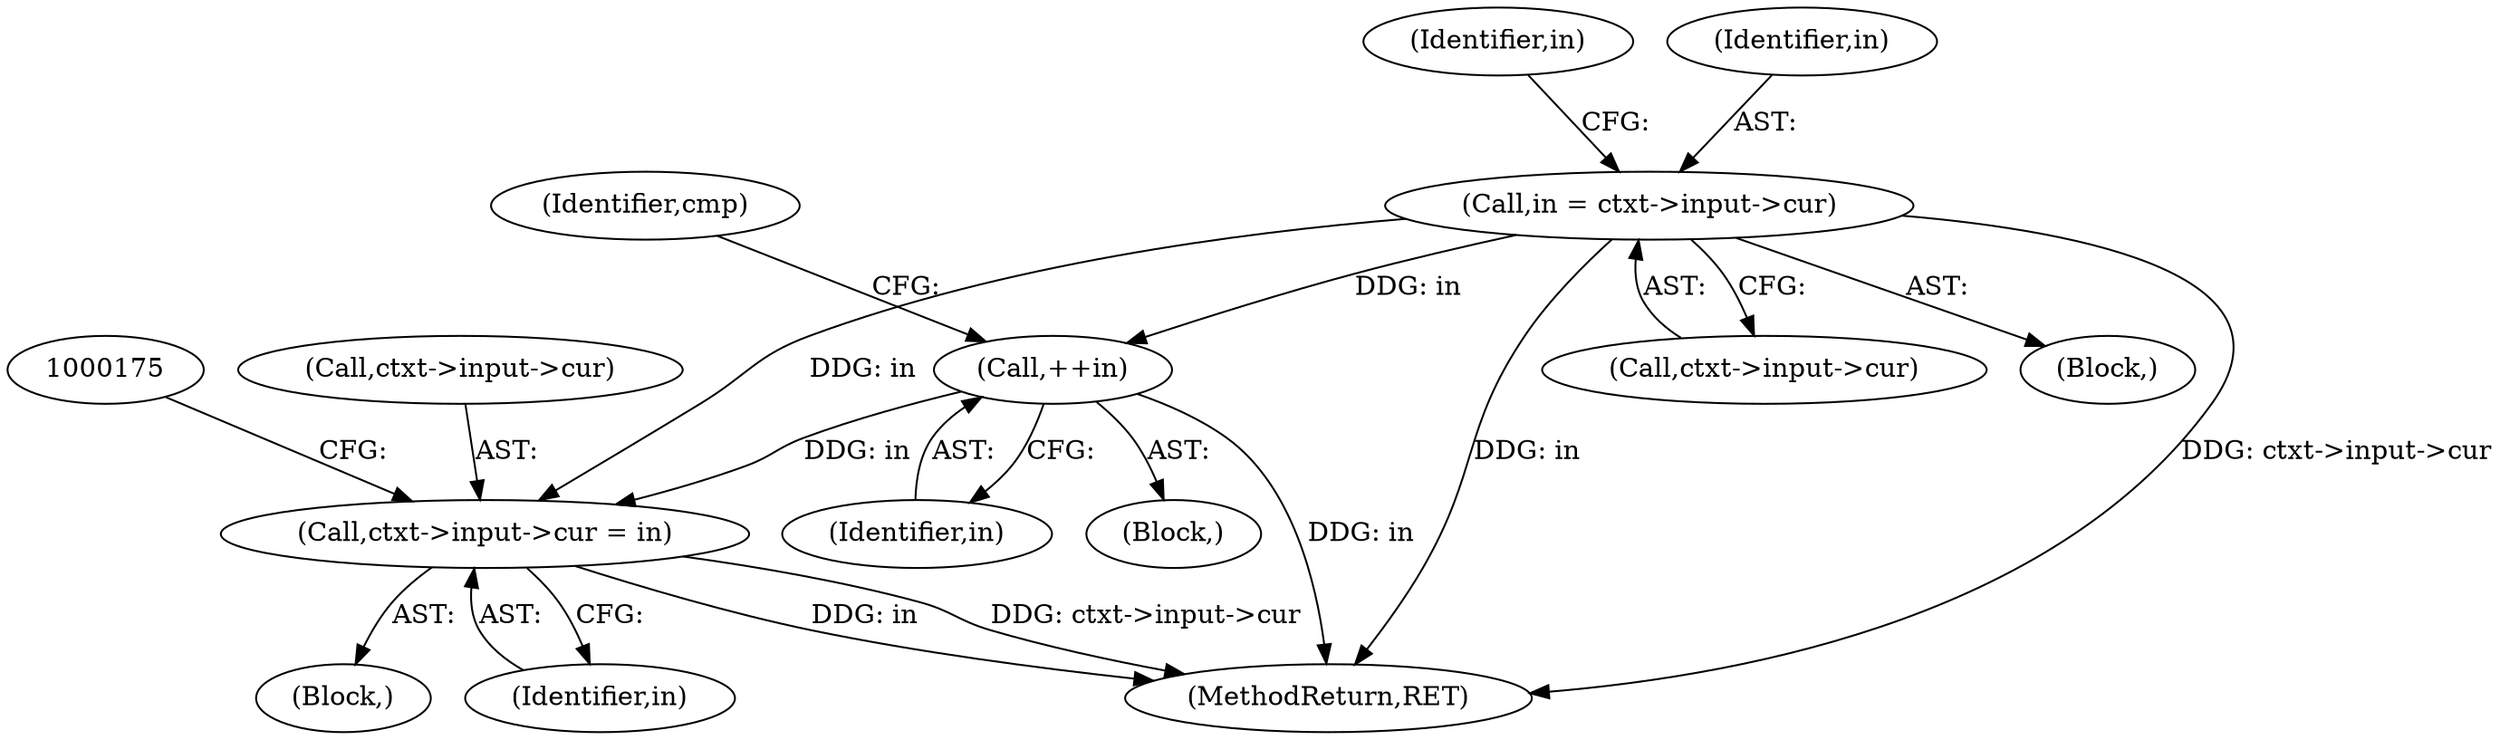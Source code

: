 digraph "0_Chrome_d0947db40187f4708c58e64cbd6013faf9eddeed_26@pointer" {
"1000141" [label="(Call,++in)"];
"1000122" [label="(Call,in = ctxt->input->cur)"];
"1000166" [label="(Call,ctxt->input->cur = in)"];
"1000166" [label="(Call,ctxt->input->cur = in)"];
"1000122" [label="(Call,in = ctxt->input->cur)"];
"1000133" [label="(Identifier,in)"];
"1000167" [label="(Call,ctxt->input->cur)"];
"1000142" [label="(Identifier,in)"];
"1000123" [label="(Identifier,in)"];
"1000144" [label="(Identifier,cmp)"];
"1000165" [label="(Block,)"];
"1000192" [label="(MethodReturn,RET)"];
"1000124" [label="(Call,ctxt->input->cur)"];
"1000106" [label="(Block,)"];
"1000172" [label="(Identifier,in)"];
"1000141" [label="(Call,++in)"];
"1000140" [label="(Block,)"];
"1000141" -> "1000140"  [label="AST: "];
"1000141" -> "1000142"  [label="CFG: "];
"1000142" -> "1000141"  [label="AST: "];
"1000144" -> "1000141"  [label="CFG: "];
"1000141" -> "1000192"  [label="DDG: in"];
"1000122" -> "1000141"  [label="DDG: in"];
"1000141" -> "1000166"  [label="DDG: in"];
"1000122" -> "1000106"  [label="AST: "];
"1000122" -> "1000124"  [label="CFG: "];
"1000123" -> "1000122"  [label="AST: "];
"1000124" -> "1000122"  [label="AST: "];
"1000133" -> "1000122"  [label="CFG: "];
"1000122" -> "1000192"  [label="DDG: in"];
"1000122" -> "1000192"  [label="DDG: ctxt->input->cur"];
"1000122" -> "1000166"  [label="DDG: in"];
"1000166" -> "1000165"  [label="AST: "];
"1000166" -> "1000172"  [label="CFG: "];
"1000167" -> "1000166"  [label="AST: "];
"1000172" -> "1000166"  [label="AST: "];
"1000175" -> "1000166"  [label="CFG: "];
"1000166" -> "1000192"  [label="DDG: in"];
"1000166" -> "1000192"  [label="DDG: ctxt->input->cur"];
}
